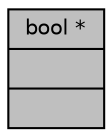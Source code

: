 digraph "bool *"
{
 // INTERACTIVE_SVG=YES
  bgcolor="transparent";
  edge [fontname="Helvetica",fontsize="10",labelfontname="Helvetica",labelfontsize="10"];
  node [fontname="Helvetica",fontsize="10",shape=record];
  Node1 [label="{bool *\n||}",height=0.2,width=0.4,color="black", fillcolor="grey75", style="filled" fontcolor="black"];
}
